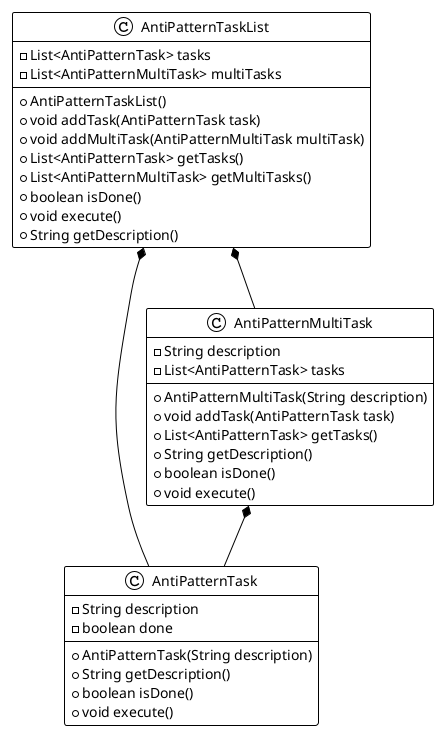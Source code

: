 @startuml
!theme plain

class AntiPatternTaskList {
    - List<AntiPatternTask> tasks
    - List<AntiPatternMultiTask> multiTasks
    + AntiPatternTaskList()
    + void addTask(AntiPatternTask task)
    + void addMultiTask(AntiPatternMultiTask multiTask)
    + List<AntiPatternTask> getTasks()
    + List<AntiPatternMultiTask> getMultiTasks()
    + boolean isDone()
    + void execute()
    + String getDescription()
}

class AntiPatternTask {
    - String description
    - boolean done
    + AntiPatternTask(String description)
    + String getDescription()
    + boolean isDone()
    + void execute()
}

class AntiPatternMultiTask {
    - String description
    - List<AntiPatternTask> tasks
    + AntiPatternMultiTask(String description)
    + void addTask(AntiPatternTask task)
    + List<AntiPatternTask> getTasks()
    + String getDescription()
    + boolean isDone()
    + void execute()
}

AntiPatternTaskList *-- AntiPatternTask
AntiPatternTaskList *-- AntiPatternMultiTask
AntiPatternMultiTask *-- AntiPatternTask
@enduml
